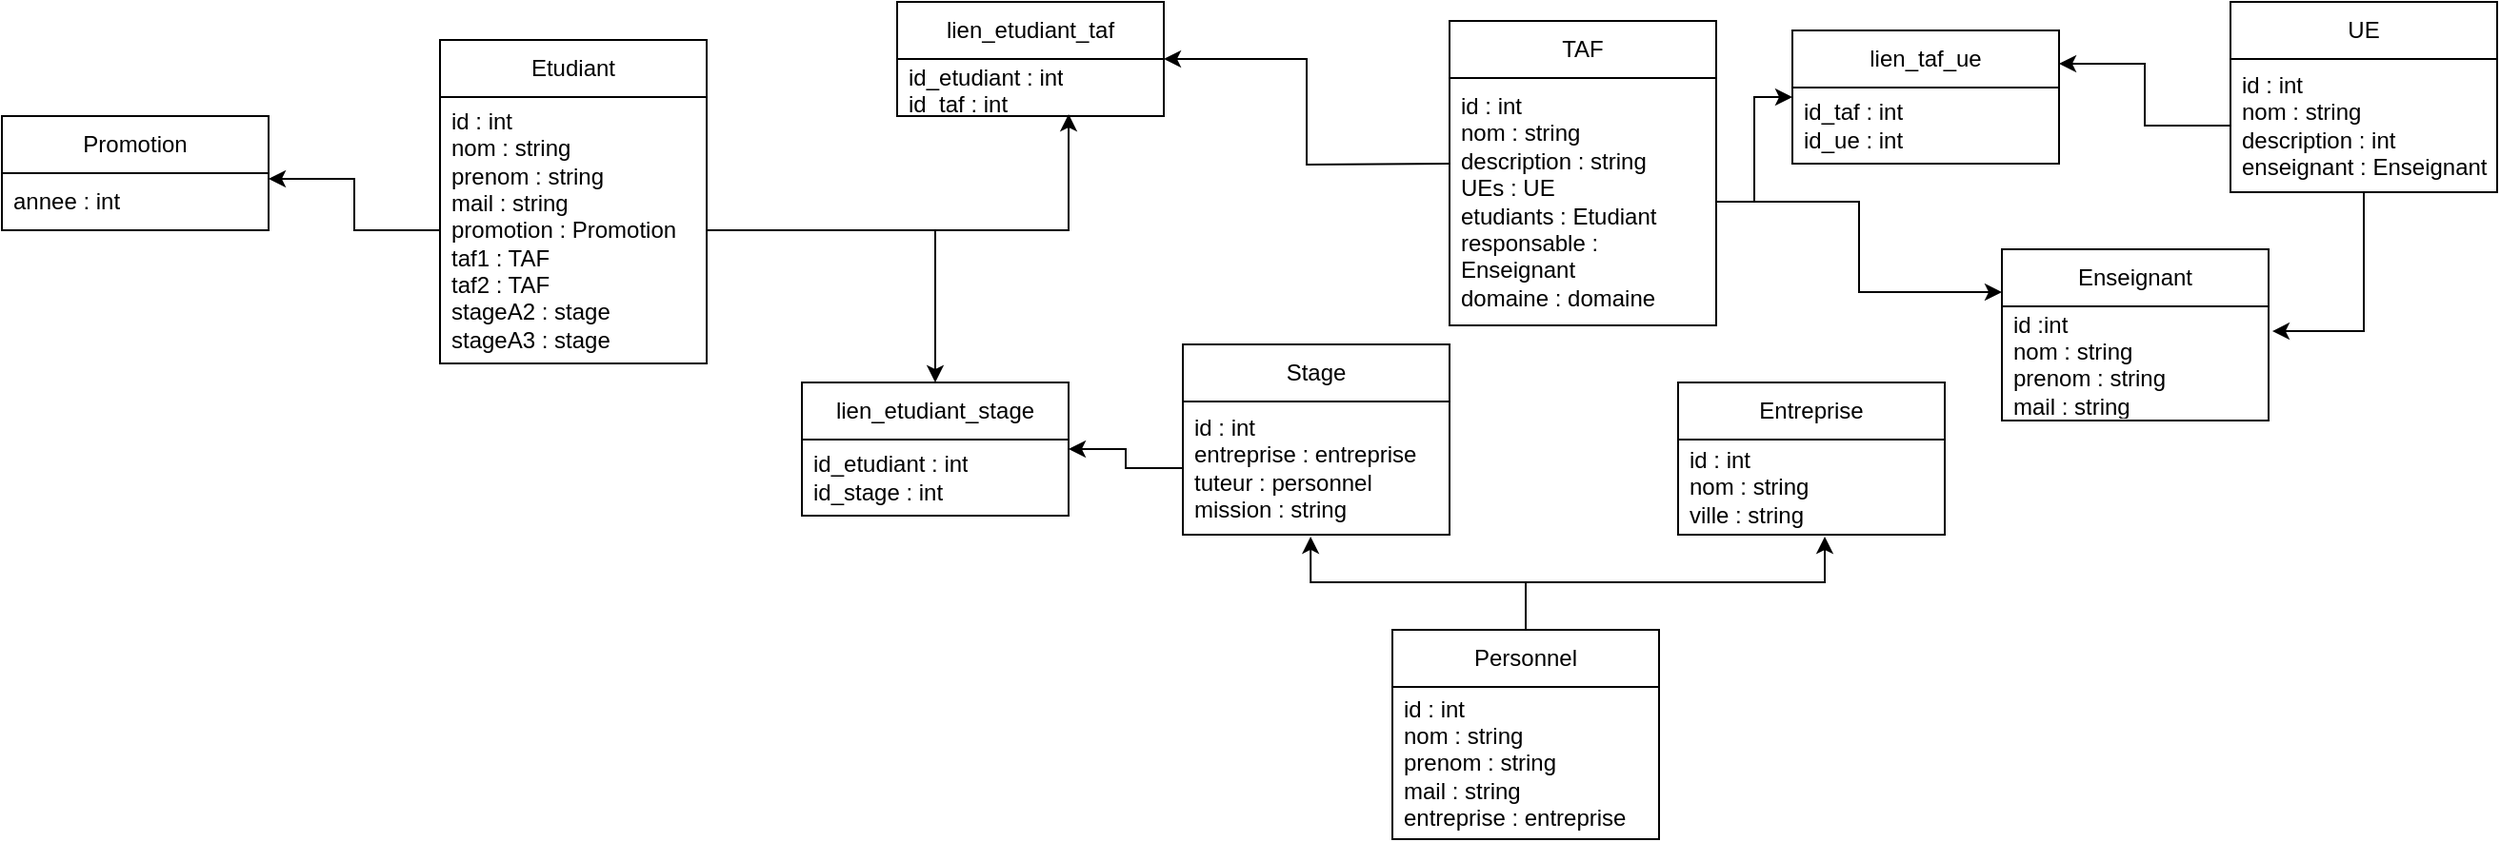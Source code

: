 <mxfile version="20.5.3" type="embed"><diagram name="Page-1" id="a7904f86-f2b4-8e86-fa97-74104820619b"><mxGraphModel dx="1300" dy="691" grid="1" gridSize="10" guides="1" tooltips="1" connect="1" arrows="1" fold="1" page="1" pageScale="1" pageWidth="1100" pageHeight="850" background="none" math="0" shadow="0"><root><mxCell id="0"/><mxCell id="1" parent="0"/><mxCell id="8qXv4J2yHKkorjMLx8Wc-1" value="Etudiant" style="swimlane;fontStyle=0;childLayout=stackLayout;horizontal=1;startSize=30;horizontalStack=0;resizeParent=1;resizeParentMax=0;resizeLast=0;collapsible=1;marginBottom=0;whiteSpace=wrap;html=1;" parent="1" vertex="1"><mxGeometry x="270" y="30" width="140" height="170" as="geometry"/></mxCell><mxCell id="8qXv4J2yHKkorjMLx8Wc-2" value="id : int&lt;br&gt;nom : string&lt;br&gt;prenom : string&lt;br&gt;mail : string&lt;br&gt;promotion : Promotion&lt;br&gt;taf1 : TAF&lt;br&gt;taf2 : TAF&lt;br&gt;stageA2 : stage&lt;br&gt;stageA3 : stage" style="text;strokeColor=none;fillColor=none;align=left;verticalAlign=middle;spacingLeft=4;spacingRight=4;overflow=hidden;points=[[0,0.5],[1,0.5]];portConstraint=eastwest;rotatable=0;whiteSpace=wrap;html=1;" parent="8qXv4J2yHKkorjMLx8Wc-1" vertex="1"><mxGeometry y="30" width="140" height="140" as="geometry"/></mxCell><mxCell id="8qXv4J2yHKkorjMLx8Wc-5" value="Promotion" style="swimlane;fontStyle=0;childLayout=stackLayout;horizontal=1;startSize=30;horizontalStack=0;resizeParent=1;resizeParentMax=0;resizeLast=0;collapsible=1;marginBottom=0;whiteSpace=wrap;html=1;" parent="1" vertex="1"><mxGeometry x="40" y="70" width="140" height="60" as="geometry"/></mxCell><mxCell id="8qXv4J2yHKkorjMLx8Wc-6" value="annee : int" style="text;strokeColor=none;fillColor=none;align=left;verticalAlign=middle;spacingLeft=4;spacingRight=4;overflow=hidden;points=[[0,0.5],[1,0.5]];portConstraint=eastwest;rotatable=0;whiteSpace=wrap;html=1;" parent="8qXv4J2yHKkorjMLx8Wc-5" vertex="1"><mxGeometry y="30" width="140" height="30" as="geometry"/></mxCell><mxCell id="8qXv4J2yHKkorjMLx8Wc-9" style="edgeStyle=orthogonalEdgeStyle;rounded=0;orthogonalLoop=1;jettySize=auto;html=1;entryX=1;entryY=0.1;entryDx=0;entryDy=0;entryPerimeter=0;" parent="1" source="8qXv4J2yHKkorjMLx8Wc-2" target="8qXv4J2yHKkorjMLx8Wc-6" edge="1"><mxGeometry relative="1" as="geometry"/></mxCell><mxCell id="8qXv4J2yHKkorjMLx8Wc-10" value="TAF" style="swimlane;fontStyle=0;childLayout=stackLayout;horizontal=1;startSize=30;horizontalStack=0;resizeParent=1;resizeParentMax=0;resizeLast=0;collapsible=1;marginBottom=0;whiteSpace=wrap;html=1;" parent="1" vertex="1"><mxGeometry x="800" y="20" width="140" height="160" as="geometry"/></mxCell><mxCell id="8qXv4J2yHKkorjMLx8Wc-11" value="id : int&lt;br&gt;nom : string&lt;br&gt;description : string&lt;br&gt;UEs : UE&lt;br&gt;etudiants : Etudiant&lt;br&gt;responsable : Enseignant&lt;br&gt;domaine : domaine" style="text;strokeColor=none;fillColor=none;align=left;verticalAlign=middle;spacingLeft=4;spacingRight=4;overflow=hidden;points=[[0,0.5],[1,0.5]];portConstraint=eastwest;rotatable=0;whiteSpace=wrap;html=1;" parent="8qXv4J2yHKkorjMLx8Wc-10" vertex="1"><mxGeometry y="30" width="140" height="130" as="geometry"/></mxCell><mxCell id="8qXv4J2yHKkorjMLx8Wc-15" value="lien_etudiant_taf" style="swimlane;fontStyle=0;childLayout=stackLayout;horizontal=1;startSize=30;horizontalStack=0;resizeParent=1;resizeParentMax=0;resizeLast=0;collapsible=1;marginBottom=0;whiteSpace=wrap;html=1;" parent="1" vertex="1"><mxGeometry x="510" y="10" width="140" height="60" as="geometry"/></mxCell><mxCell id="8qXv4J2yHKkorjMLx8Wc-16" value="id_etudiant : int&lt;br&gt;id_taf : int" style="text;strokeColor=none;fillColor=none;align=left;verticalAlign=middle;spacingLeft=4;spacingRight=4;overflow=hidden;points=[[0,0.5],[1,0.5]];portConstraint=eastwest;rotatable=0;whiteSpace=wrap;html=1;" parent="8qXv4J2yHKkorjMLx8Wc-15" vertex="1"><mxGeometry y="30" width="140" height="30" as="geometry"/></mxCell><mxCell id="8qXv4J2yHKkorjMLx8Wc-20" style="edgeStyle=orthogonalEdgeStyle;rounded=0;orthogonalLoop=1;jettySize=auto;html=1;entryX=0.643;entryY=0.967;entryDx=0;entryDy=0;entryPerimeter=0;" parent="1" source="8qXv4J2yHKkorjMLx8Wc-2" target="8qXv4J2yHKkorjMLx8Wc-16" edge="1"><mxGeometry relative="1" as="geometry"><mxPoint x="594" y="95" as="targetPoint"/></mxGeometry></mxCell><mxCell id="8qXv4J2yHKkorjMLx8Wc-21" style="edgeStyle=orthogonalEdgeStyle;rounded=0;orthogonalLoop=1;jettySize=auto;html=1;entryX=1;entryY=0.5;entryDx=0;entryDy=0;" parent="1" target="8qXv4J2yHKkorjMLx8Wc-15" edge="1"><mxGeometry relative="1" as="geometry"><mxPoint x="800" y="95" as="sourcePoint"/><mxPoint x="650" y="80" as="targetPoint"/></mxGeometry></mxCell><mxCell id="8qXv4J2yHKkorjMLx8Wc-22" value="Stage" style="swimlane;fontStyle=0;childLayout=stackLayout;horizontal=1;startSize=30;horizontalStack=0;resizeParent=1;resizeParentMax=0;resizeLast=0;collapsible=1;marginBottom=0;whiteSpace=wrap;html=1;" parent="1" vertex="1"><mxGeometry x="660" y="190" width="140" height="100" as="geometry"/></mxCell><mxCell id="8qXv4J2yHKkorjMLx8Wc-23" value="id : int&lt;br&gt;entreprise : entreprise&lt;br&gt;tuteur : personnel&lt;br&gt;mission : string" style="text;strokeColor=none;fillColor=none;align=left;verticalAlign=middle;spacingLeft=4;spacingRight=4;overflow=hidden;points=[[0,0.5],[1,0.5]];portConstraint=eastwest;rotatable=0;whiteSpace=wrap;html=1;" parent="8qXv4J2yHKkorjMLx8Wc-22" vertex="1"><mxGeometry y="30" width="140" height="70" as="geometry"/></mxCell><mxCell id="8qXv4J2yHKkorjMLx8Wc-26" value="lien_etudiant_stage" style="swimlane;fontStyle=0;childLayout=stackLayout;horizontal=1;startSize=30;horizontalStack=0;resizeParent=1;resizeParentMax=0;resizeLast=0;collapsible=1;marginBottom=0;whiteSpace=wrap;html=1;" parent="1" vertex="1"><mxGeometry x="460" y="210" width="140" height="70" as="geometry"/></mxCell><mxCell id="8qXv4J2yHKkorjMLx8Wc-27" value="id_etudiant : int&lt;br&gt;id_stage : int" style="text;strokeColor=none;fillColor=none;align=left;verticalAlign=middle;spacingLeft=4;spacingRight=4;overflow=hidden;points=[[0,0.5],[1,0.5]];portConstraint=eastwest;rotatable=0;whiteSpace=wrap;html=1;" parent="8qXv4J2yHKkorjMLx8Wc-26" vertex="1"><mxGeometry y="30" width="140" height="40" as="geometry"/></mxCell><mxCell id="8qXv4J2yHKkorjMLx8Wc-30" style="edgeStyle=orthogonalEdgeStyle;rounded=0;orthogonalLoop=1;jettySize=auto;html=1;" parent="1" source="8qXv4J2yHKkorjMLx8Wc-2" target="8qXv4J2yHKkorjMLx8Wc-26" edge="1"><mxGeometry relative="1" as="geometry"/></mxCell><mxCell id="8qXv4J2yHKkorjMLx8Wc-31" style="edgeStyle=orthogonalEdgeStyle;rounded=0;orthogonalLoop=1;jettySize=auto;html=1;" parent="1" source="8qXv4J2yHKkorjMLx8Wc-23" target="8qXv4J2yHKkorjMLx8Wc-26" edge="1"><mxGeometry relative="1" as="geometry"/></mxCell><mxCell id="2" value="Entreprise" style="swimlane;fontStyle=0;childLayout=stackLayout;horizontal=1;startSize=30;horizontalStack=0;resizeParent=1;resizeParentMax=0;resizeLast=0;collapsible=1;marginBottom=0;whiteSpace=wrap;html=1;" vertex="1" parent="1"><mxGeometry x="920" y="210" width="140" height="80" as="geometry"/></mxCell><mxCell id="3" value="id : int&lt;br&gt;nom : string&lt;br&gt;ville : string" style="text;strokeColor=none;fillColor=none;align=left;verticalAlign=middle;spacingLeft=4;spacingRight=4;overflow=hidden;points=[[0,0.5],[1,0.5]];portConstraint=eastwest;rotatable=0;whiteSpace=wrap;html=1;" vertex="1" parent="2"><mxGeometry y="30" width="140" height="50" as="geometry"/></mxCell><mxCell id="27" style="edgeStyle=orthogonalEdgeStyle;rounded=0;orthogonalLoop=1;jettySize=auto;html=1;entryX=1.014;entryY=0.217;entryDx=0;entryDy=0;entryPerimeter=0;" edge="1" parent="1" source="12" target="23"><mxGeometry relative="1" as="geometry"/></mxCell><mxCell id="12" value="UE" style="swimlane;fontStyle=0;childLayout=stackLayout;horizontal=1;startSize=30;horizontalStack=0;resizeParent=1;resizeParentMax=0;resizeLast=0;collapsible=1;marginBottom=0;whiteSpace=wrap;html=1;" vertex="1" parent="1"><mxGeometry x="1210" y="10" width="140" height="100" as="geometry"/></mxCell><mxCell id="13" value="id : int&lt;br&gt;nom : string&lt;br&gt;description : int&lt;br&gt;enseignant : Enseignant&lt;br&gt;" style="text;strokeColor=none;fillColor=none;align=left;verticalAlign=middle;spacingLeft=4;spacingRight=4;overflow=hidden;points=[[0,0.5],[1,0.5]];portConstraint=eastwest;rotatable=0;whiteSpace=wrap;html=1;" vertex="1" parent="12"><mxGeometry y="30" width="140" height="70" as="geometry"/></mxCell><mxCell id="16" value="lien_taf_ue" style="swimlane;fontStyle=0;childLayout=stackLayout;horizontal=1;startSize=30;horizontalStack=0;resizeParent=1;resizeParentMax=0;resizeLast=0;collapsible=1;marginBottom=0;whiteSpace=wrap;html=1;" vertex="1" parent="1"><mxGeometry x="980" y="25" width="140" height="70" as="geometry"/></mxCell><mxCell id="17" value="id_taf : int&lt;br&gt;id_ue : int" style="text;strokeColor=none;fillColor=none;align=left;verticalAlign=middle;spacingLeft=4;spacingRight=4;overflow=hidden;points=[[0,0.5],[1,0.5]];portConstraint=eastwest;rotatable=0;whiteSpace=wrap;html=1;" vertex="1" parent="16"><mxGeometry y="30" width="140" height="40" as="geometry"/></mxCell><mxCell id="20" style="edgeStyle=orthogonalEdgeStyle;rounded=0;orthogonalLoop=1;jettySize=auto;html=1;entryX=1;entryY=0.25;entryDx=0;entryDy=0;" edge="1" parent="1" source="13" target="16"><mxGeometry relative="1" as="geometry"/></mxCell><mxCell id="21" style="edgeStyle=orthogonalEdgeStyle;rounded=0;orthogonalLoop=1;jettySize=auto;html=1;" edge="1" parent="1" source="8qXv4J2yHKkorjMLx8Wc-11" target="16"><mxGeometry relative="1" as="geometry"/></mxCell><mxCell id="22" value="Enseignant" style="swimlane;fontStyle=0;childLayout=stackLayout;horizontal=1;startSize=30;horizontalStack=0;resizeParent=1;resizeParentMax=0;resizeLast=0;collapsible=1;marginBottom=0;whiteSpace=wrap;html=1;" vertex="1" parent="1"><mxGeometry x="1090" y="140" width="140" height="90" as="geometry"/></mxCell><mxCell id="23" value="id :int&lt;br&gt;nom : string&lt;br&gt;prenom : string&lt;br&gt;mail : string&lt;br&gt;l" style="text;strokeColor=none;fillColor=none;align=left;verticalAlign=middle;spacingLeft=4;spacingRight=4;overflow=hidden;points=[[0,0.5],[1,0.5]];portConstraint=eastwest;rotatable=0;whiteSpace=wrap;html=1;" vertex="1" parent="22"><mxGeometry y="30" width="140" height="60" as="geometry"/></mxCell><mxCell id="26" style="edgeStyle=orthogonalEdgeStyle;rounded=0;orthogonalLoop=1;jettySize=auto;html=1;entryX=0;entryY=0.25;entryDx=0;entryDy=0;" edge="1" parent="1" source="8qXv4J2yHKkorjMLx8Wc-11" target="22"><mxGeometry relative="1" as="geometry"/></mxCell><mxCell id="32" style="edgeStyle=orthogonalEdgeStyle;rounded=0;orthogonalLoop=1;jettySize=auto;html=1;entryX=0.55;entryY=1.02;entryDx=0;entryDy=0;entryPerimeter=0;" edge="1" parent="1" source="28" target="3"><mxGeometry relative="1" as="geometry"/></mxCell><mxCell id="33" style="edgeStyle=orthogonalEdgeStyle;rounded=0;orthogonalLoop=1;jettySize=auto;html=1;entryX=0.479;entryY=1.014;entryDx=0;entryDy=0;entryPerimeter=0;" edge="1" parent="1" source="28" target="8qXv4J2yHKkorjMLx8Wc-23"><mxGeometry relative="1" as="geometry"/></mxCell><mxCell id="28" value="Personnel" style="swimlane;fontStyle=0;childLayout=stackLayout;horizontal=1;startSize=30;horizontalStack=0;resizeParent=1;resizeParentMax=0;resizeLast=0;collapsible=1;marginBottom=0;whiteSpace=wrap;html=1;" vertex="1" parent="1"><mxGeometry x="770" y="340" width="140" height="110" as="geometry"/></mxCell><mxCell id="29" value="id : int&lt;br&gt;nom : string&lt;br&gt;prenom : string&lt;br&gt;mail : string&lt;br&gt;entreprise : entreprise" style="text;strokeColor=none;fillColor=none;align=left;verticalAlign=middle;spacingLeft=4;spacingRight=4;overflow=hidden;points=[[0,0.5],[1,0.5]];portConstraint=eastwest;rotatable=0;whiteSpace=wrap;html=1;" vertex="1" parent="28"><mxGeometry y="30" width="140" height="80" as="geometry"/></mxCell></root></mxGraphModel></diagram></mxfile>